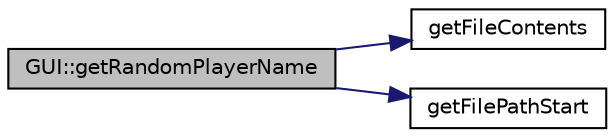 digraph "GUI::getRandomPlayerName"
{
 // INTERACTIVE_SVG=YES
 // LATEX_PDF_SIZE
  edge [fontname="Helvetica",fontsize="10",labelfontname="Helvetica",labelfontsize="10"];
  node [fontname="Helvetica",fontsize="10",shape=record];
  rankdir="LR";
  Node1 [label="GUI::getRandomPlayerName",height=0.2,width=0.4,color="black", fillcolor="grey75", style="filled", fontcolor="black",tooltip="Generate a random name for a player."];
  Node1 -> Node2 [color="midnightblue",fontsize="10",style="solid",fontname="Helvetica"];
  Node2 [label="getFileContents",height=0.2,width=0.4,color="black", fillcolor="white", style="filled",URL="$_g_u_i_8cpp.html#a734f170642ae5d075a5f9f98fab8cfdf",tooltip=" "];
  Node1 -> Node3 [color="midnightblue",fontsize="10",style="solid",fontname="Helvetica"];
  Node3 [label="getFilePathStart",height=0.2,width=0.4,color="black", fillcolor="white", style="filled",URL="$_g_u_i_8cpp.html#a674e968d1ecb5cf741d6625f58378c95",tooltip=" "];
}
